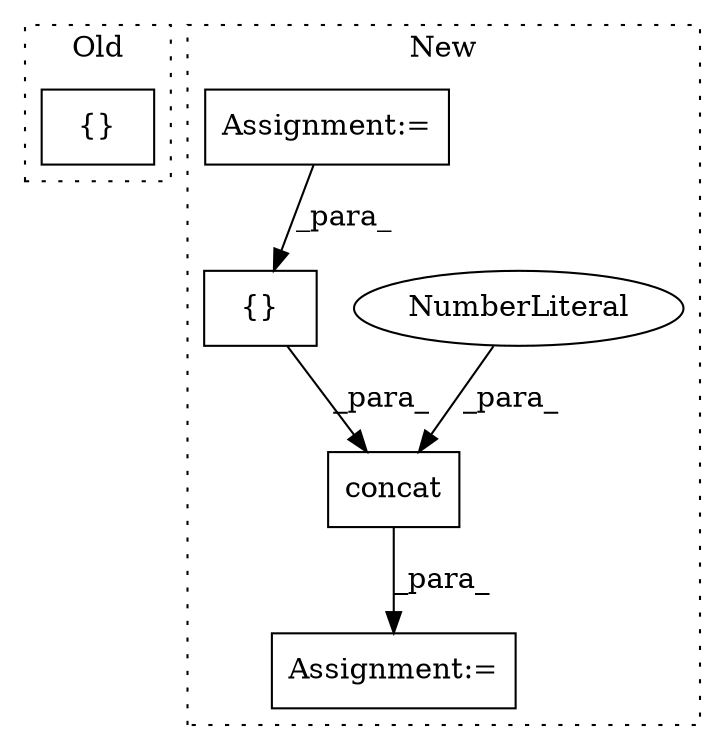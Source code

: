 digraph G {
subgraph cluster0 {
1 [label="{}" a="4" s="1887,1890" l="1,1" shape="box"];
label = "Old";
style="dotted";
}
subgraph cluster1 {
2 [label="concat" a="32" s="3282,3324" l="7,1" shape="box"];
3 [label="NumberLiteral" a="34" s="3323" l="1" shape="ellipse"];
4 [label="Assignment:=" a="7" s="3270" l="1" shape="box"];
5 [label="{}" a="4" s="3298,3321" l="1,1" shape="box"];
6 [label="Assignment:=" a="7" s="3212" l="1" shape="box"];
label = "New";
style="dotted";
}
2 -> 4 [label="_para_"];
3 -> 2 [label="_para_"];
5 -> 2 [label="_para_"];
6 -> 5 [label="_para_"];
}